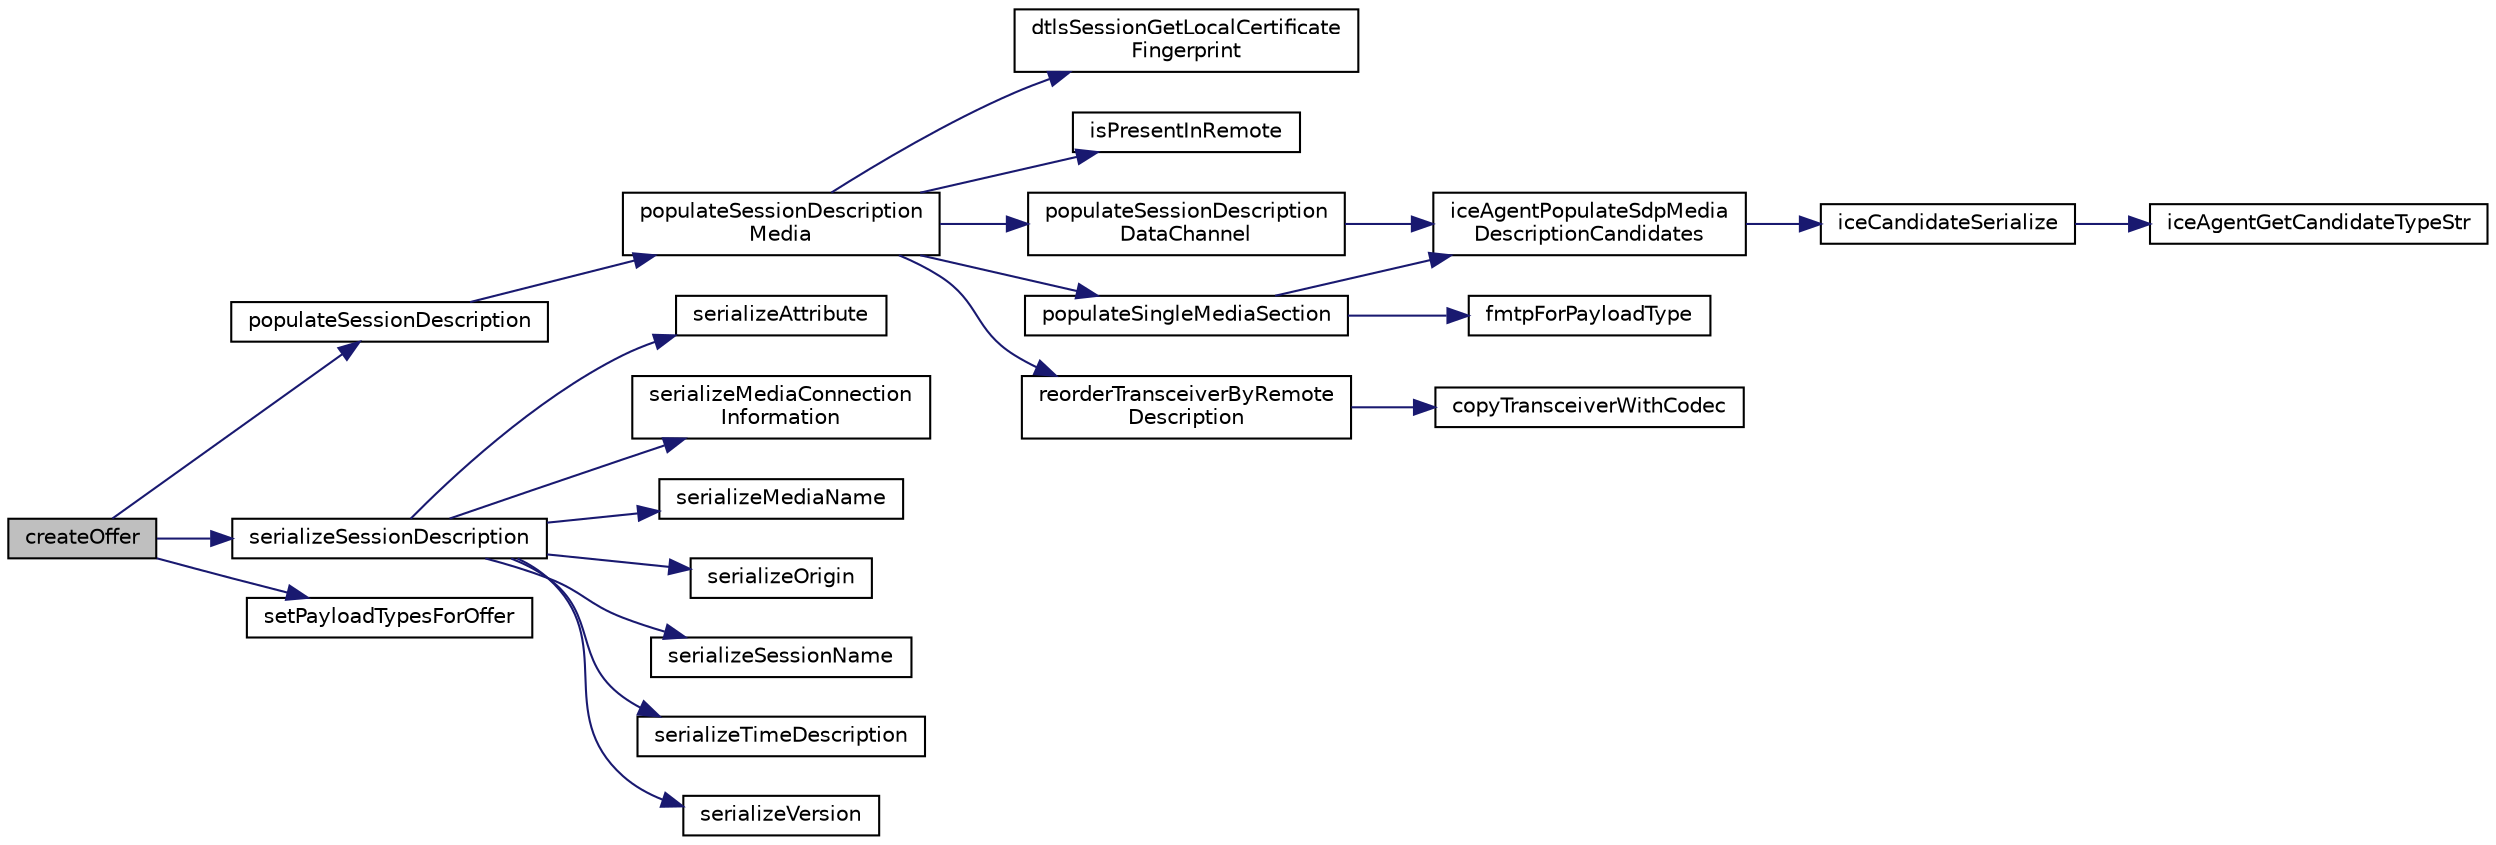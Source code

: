 digraph "createOffer"
{
 // LATEX_PDF_SIZE
  edge [fontname="Helvetica",fontsize="10",labelfontname="Helvetica",labelfontsize="10"];
  node [fontname="Helvetica",fontsize="10",shape=record];
  rankdir="LR";
  Node1 [label="createOffer",height=0.2,width=0.4,color="black", fillcolor="grey75", style="filled", fontcolor="black",tooltip="Populate the provided answer that contains an RFC 3264 offer with the supported configurations for th..."];
  Node1 -> Node2 [color="midnightblue",fontsize="10",style="solid",fontname="Helvetica"];
  Node2 [label="populateSessionDescription",height=0.2,width=0.4,color="black", fillcolor="white", style="filled",URL="$SessionDescription_8c.html#a61cd534b376d8c202cc37711aebd3640",tooltip=" "];
  Node2 -> Node3 [color="midnightblue",fontsize="10",style="solid",fontname="Helvetica"];
  Node3 [label="populateSessionDescription\lMedia",height=0.2,width=0.4,color="black", fillcolor="white", style="filled",URL="$SessionDescription_8c.html#a1f9d1d11409965815589bc2fdccb5168",tooltip=" "];
  Node3 -> Node4 [color="midnightblue",fontsize="10",style="solid",fontname="Helvetica"];
  Node4 [label="dtlsSessionGetLocalCertificate\lFingerprint",height=0.2,width=0.4,color="black", fillcolor="white", style="filled",URL="$Dtls_8h.html#a6496e3bbe9fbc063a59c1d19a1732e92",tooltip=" "];
  Node3 -> Node5 [color="midnightblue",fontsize="10",style="solid",fontname="Helvetica"];
  Node5 [label="isPresentInRemote",height=0.2,width=0.4,color="black", fillcolor="white", style="filled",URL="$SessionDescription_8c.html#a898075fcd147ac2e41ea84a3bdba0df6",tooltip=" "];
  Node3 -> Node6 [color="midnightblue",fontsize="10",style="solid",fontname="Helvetica"];
  Node6 [label="populateSessionDescription\lDataChannel",height=0.2,width=0.4,color="black", fillcolor="white", style="filled",URL="$SessionDescription_8c.html#a6d4a7bcbc9ce3f26093010f4b249d2f0",tooltip=" "];
  Node6 -> Node7 [color="midnightblue",fontsize="10",style="solid",fontname="Helvetica"];
  Node7 [label="iceAgentPopulateSdpMedia\lDescriptionCandidates",height=0.2,width=0.4,color="black", fillcolor="white", style="filled",URL="$IceAgent_8c.html#a6288421972b3666ba5a64fd91441dadb",tooltip=" "];
  Node7 -> Node8 [color="midnightblue",fontsize="10",style="solid",fontname="Helvetica"];
  Node8 [label="iceCandidateSerialize",height=0.2,width=0.4,color="black", fillcolor="white", style="filled",URL="$IceAgent_8c.html#a8c504c09cfea8efaf7869b8de9ec558c",tooltip=" "];
  Node8 -> Node9 [color="midnightblue",fontsize="10",style="solid",fontname="Helvetica"];
  Node9 [label="iceAgentGetCandidateTypeStr",height=0.2,width=0.4,color="black", fillcolor="white", style="filled",URL="$IceAgent_8c.html#a58c93902e850d579024bde109e85ab8b",tooltip=" "];
  Node3 -> Node10 [color="midnightblue",fontsize="10",style="solid",fontname="Helvetica"];
  Node10 [label="populateSingleMediaSection",height=0.2,width=0.4,color="black", fillcolor="white", style="filled",URL="$SessionDescription_8c.html#a9c998f5f03d61975f44eee8599cf6ab6",tooltip=" "];
  Node10 -> Node11 [color="midnightblue",fontsize="10",style="solid",fontname="Helvetica"];
  Node11 [label="fmtpForPayloadType",height=0.2,width=0.4,color="black", fillcolor="white", style="filled",URL="$SessionDescription_8c.html#ae0d3753b41afc5f9a6f4c2aa4af3b4d8",tooltip=" "];
  Node10 -> Node7 [color="midnightblue",fontsize="10",style="solid",fontname="Helvetica"];
  Node3 -> Node12 [color="midnightblue",fontsize="10",style="solid",fontname="Helvetica"];
  Node12 [label="reorderTransceiverByRemote\lDescription",height=0.2,width=0.4,color="black", fillcolor="white", style="filled",URL="$SessionDescription_8c.html#a937200a064981dd749ddba9fe6866313",tooltip=" "];
  Node12 -> Node13 [color="midnightblue",fontsize="10",style="solid",fontname="Helvetica"];
  Node13 [label="copyTransceiverWithCodec",height=0.2,width=0.4,color="black", fillcolor="white", style="filled",URL="$SessionDescription_8c.html#a397493f9492717b3d2f747bf0a80b630",tooltip=" "];
  Node1 -> Node14 [color="midnightblue",fontsize="10",style="solid",fontname="Helvetica"];
  Node14 [label="serializeSessionDescription",height=0.2,width=0.4,color="black", fillcolor="white", style="filled",URL="$Sdp_8h.html#a1e5c0750dbf14d9f67ad7ee68c417ac4",tooltip=" "];
  Node14 -> Node15 [color="midnightblue",fontsize="10",style="solid",fontname="Helvetica"];
  Node15 [label="serializeAttribute",height=0.2,width=0.4,color="black", fillcolor="white", style="filled",URL="$Serialize_8c.html#afa5128b447f8dfb2d9bf224d9d720db4",tooltip=" "];
  Node14 -> Node16 [color="midnightblue",fontsize="10",style="solid",fontname="Helvetica"];
  Node16 [label="serializeMediaConnection\lInformation",height=0.2,width=0.4,color="black", fillcolor="white", style="filled",URL="$Serialize_8c.html#a96dd428f998a5119c4c210ddf6e06810",tooltip=" "];
  Node14 -> Node17 [color="midnightblue",fontsize="10",style="solid",fontname="Helvetica"];
  Node17 [label="serializeMediaName",height=0.2,width=0.4,color="black", fillcolor="white", style="filled",URL="$Serialize_8c.html#ac0699e6126a01fe054413d26b9348343",tooltip=" "];
  Node14 -> Node18 [color="midnightblue",fontsize="10",style="solid",fontname="Helvetica"];
  Node18 [label="serializeOrigin",height=0.2,width=0.4,color="black", fillcolor="white", style="filled",URL="$Serialize_8c.html#acd10030eccbfc928aa360fc45f69c47c",tooltip=" "];
  Node14 -> Node19 [color="midnightblue",fontsize="10",style="solid",fontname="Helvetica"];
  Node19 [label="serializeSessionName",height=0.2,width=0.4,color="black", fillcolor="white", style="filled",URL="$Serialize_8c.html#a5ba4149920c4aa1834e1eb78987b4320",tooltip=" "];
  Node14 -> Node20 [color="midnightblue",fontsize="10",style="solid",fontname="Helvetica"];
  Node20 [label="serializeTimeDescription",height=0.2,width=0.4,color="black", fillcolor="white", style="filled",URL="$Serialize_8c.html#a16b10a96a9a84967e5aa8133c65ec33e",tooltip=" "];
  Node14 -> Node21 [color="midnightblue",fontsize="10",style="solid",fontname="Helvetica"];
  Node21 [label="serializeVersion",height=0.2,width=0.4,color="black", fillcolor="white", style="filled",URL="$Serialize_8c.html#a864e3e307a205326f3cd134c7492f35f",tooltip=" "];
  Node1 -> Node22 [color="midnightblue",fontsize="10",style="solid",fontname="Helvetica"];
  Node22 [label="setPayloadTypesForOffer",height=0.2,width=0.4,color="black", fillcolor="white", style="filled",URL="$SessionDescription_8c.html#affc8f43d98ecc117388ea77bd4ed9844",tooltip=" "];
}
